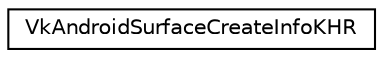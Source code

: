 digraph "Graphical Class Hierarchy"
{
 // LATEX_PDF_SIZE
  edge [fontname="Helvetica",fontsize="10",labelfontname="Helvetica",labelfontsize="10"];
  node [fontname="Helvetica",fontsize="10",shape=record];
  rankdir="LR";
  Node0 [label="VkAndroidSurfaceCreateInfoKHR",height=0.2,width=0.4,color="black", fillcolor="white", style="filled",URL="$db/dd2/structVkAndroidSurfaceCreateInfoKHR.html",tooltip=" "];
}
